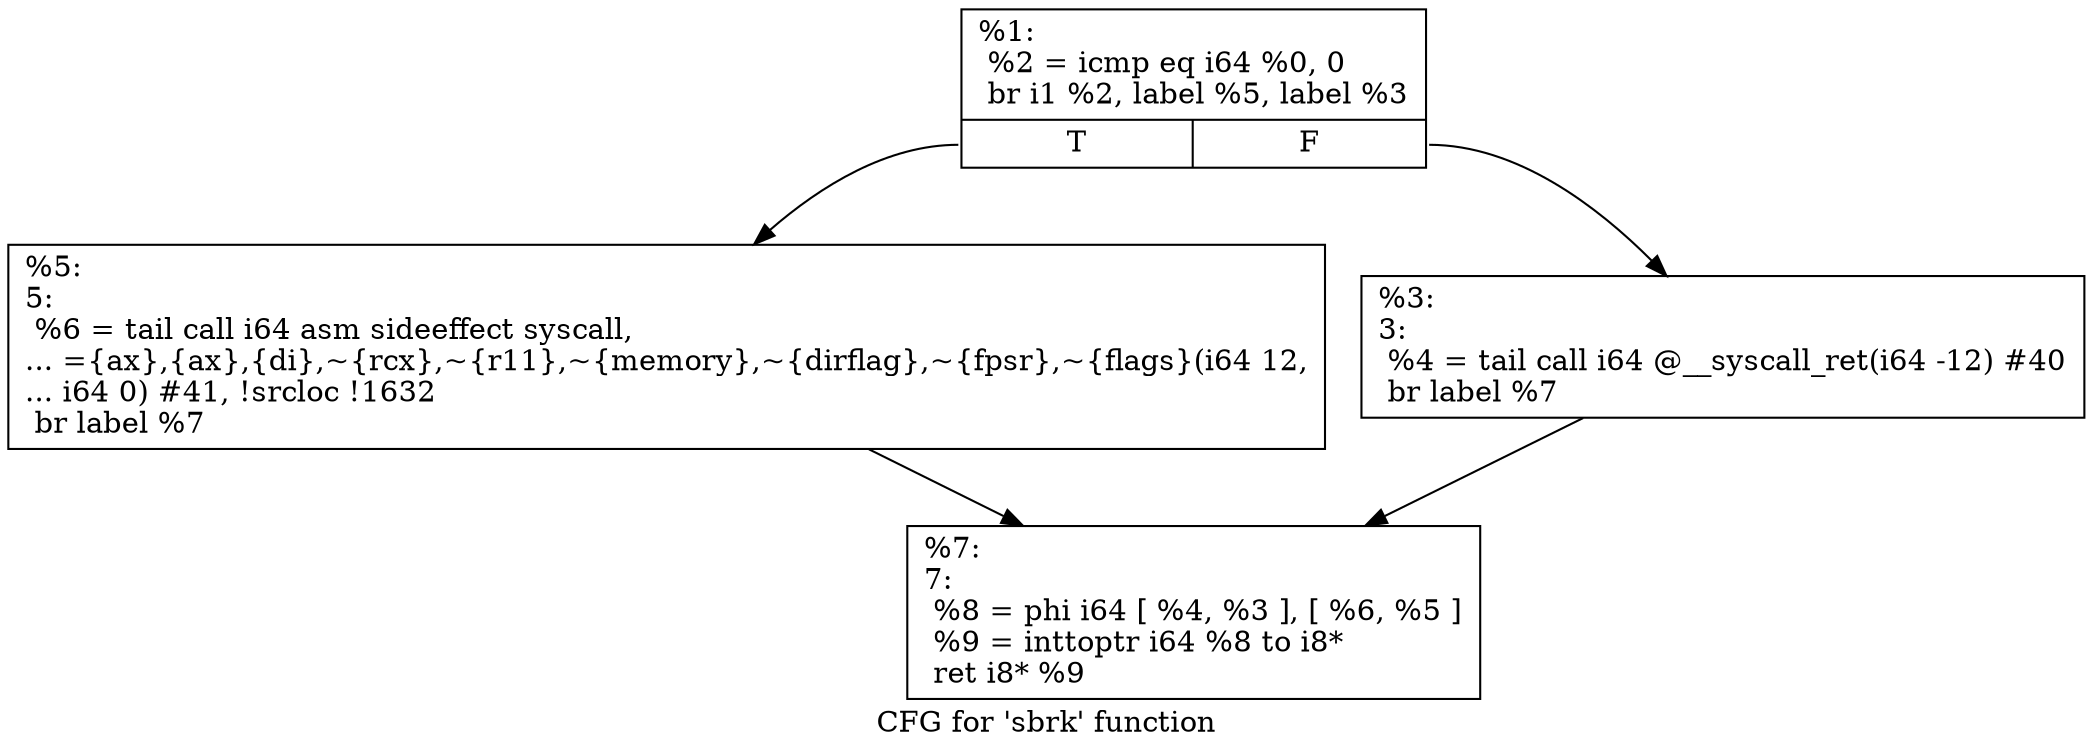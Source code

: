 digraph "CFG for 'sbrk' function" {
	label="CFG for 'sbrk' function";

	Node0x1bfcfa0 [shape=record,label="{%1:\l  %2 = icmp eq i64 %0, 0\l  br i1 %2, label %5, label %3\l|{<s0>T|<s1>F}}"];
	Node0x1bfcfa0:s0 -> Node0x1bfd500;
	Node0x1bfcfa0:s1 -> Node0x1bfd020;
	Node0x1bfd020 [shape=record,label="{%3:\l3:                                                \l  %4 = tail call i64 @__syscall_ret(i64 -12) #40\l  br label %7\l}"];
	Node0x1bfd020 -> Node0x1bfd550;
	Node0x1bfd500 [shape=record,label="{%5:\l5:                                                \l  %6 = tail call i64 asm sideeffect syscall,\l... =\{ax\},\{ax\},\{di\},~\{rcx\},~\{r11\},~\{memory\},~\{dirflag\},~\{fpsr\},~\{flags\}(i64 12,\l... i64 0) #41, !srcloc !1632\l  br label %7\l}"];
	Node0x1bfd500 -> Node0x1bfd550;
	Node0x1bfd550 [shape=record,label="{%7:\l7:                                                \l  %8 = phi i64 [ %4, %3 ], [ %6, %5 ]\l  %9 = inttoptr i64 %8 to i8*\l  ret i8* %9\l}"];
}
